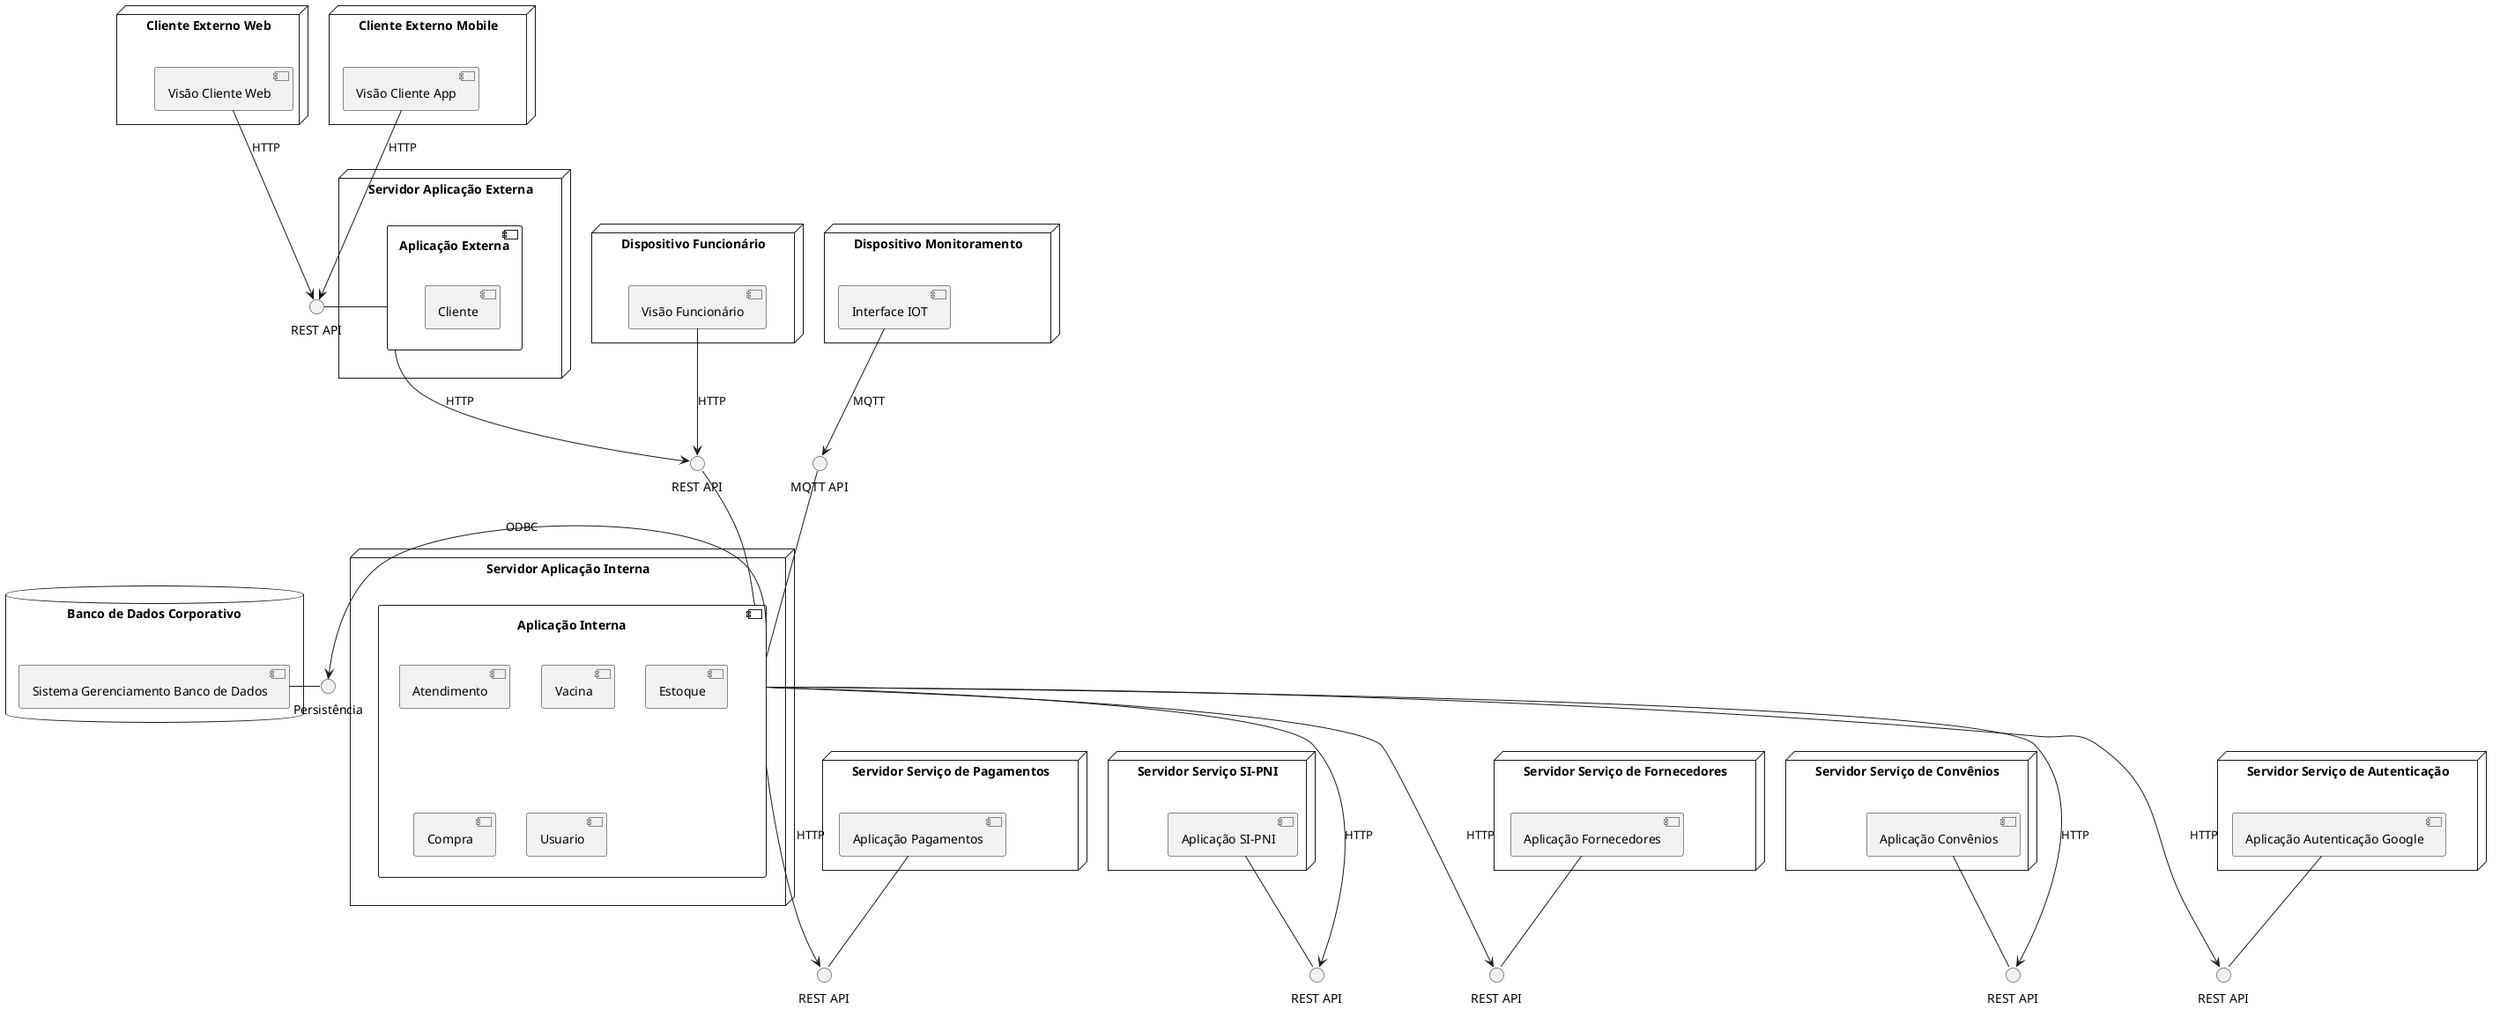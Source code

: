 @startuml

interface "REST API" as restApiAplicacaoInterna
interface "MQTT API" as mqttApiAplicacaoInterna
interface "REST API" as restApiAplicacaoExterna
interface "Persistência" as interfacePersistencia

database bancoDeDados as "Banco de Dados Corporativo" {
    component sistemaGerenciamento as "Sistema Gerenciamento Banco de Dados"
}

sistemaGerenciamento - interfacePersistencia

node clienteWeb as "Cliente Externo Web" {
    component clientViewWeb as "Visão Cliente Web"
}

node clienteMobile as "Cliente Externo Mobile" {
    component clientViewApp as "Visão Cliente App"
}

node servidorExterno as "Servidor Aplicação Externa" {
    component aplicacaoExterna as "Aplicação Externa" {
        component moduloCliente as "Cliente"
    }
}

restApiAplicacaoExterna - aplicacaoExterna
clientViewWeb --> restApiAplicacaoExterna : HTTP
clientViewApp --> restApiAplicacaoExterna : HTTP

node dispositivoMonitoramento as "Dispositivo Monitoramento" {
    component interfaceIOT as "Interface IOT"
}

node dispositivoFuncionario as "Dispositivo Funcionário" {
    component viewFuncionario as "Visão Funcionário"
}

node servidorInterno as "Servidor Aplicação Interna" {
    component aplicacaoInterna as "Aplicação Interna" {
        component moduloAtendimento as "Atendimento"
        component moduloVacina as "Vacina"
        component moduloEstoque as "Estoque"
        component moduloCompra as "Compra"
        component moduloUsuario as "Usuario"
    }
}

mqttApiAplicacaoInterna -- aplicacaoInterna
restApiAplicacaoInterna -- aplicacaoInterna

aplicacaoInterna -> interfacePersistencia : ODBC
aplicacaoExterna --> restApiAplicacaoInterna : HTTP
viewFuncionario --> restApiAplicacaoInterna : HTTP
interfaceIOT --> mqttApiAplicacaoInterna : MQTT

interface "REST API" as restApiAplicacaoPagamento
node servicoPagamento as "Servidor Serviço de Pagamentos" {
    component aplicacaoPagamento as "Aplicação Pagamentos"
}
aplicacaoPagamento -- restApiAplicacaoPagamento

interface "REST API" as restApiAplicacaoSIPNI
node servicoSIPNI as "Servidor Serviço SI-PNI" {
    component aplicacaoSIPNI as "Aplicação SI-PNI"
}
aplicacaoSIPNI -- restApiAplicacaoSIPNI

interface "REST API" as restApiAplicacaoFornecedores
node servicoFornecedores as "Servidor Serviço de Fornecedores" {
    component aplicacaoFornecedores as "Aplicação Fornecedores"
}
aplicacaoFornecedores -- restApiAplicacaoFornecedores

interface "REST API" as restApiAplicacaoConvenios
node servicoConvenios as "Servidor Serviço de Convênios" {
    component aplicacaoConvenios as "Aplicação Convênios"
}
aplicacaoConvenios -- restApiAplicacaoConvenios

interface "REST API" as restApiAplicacaoAutenticacao
node servicoAutenticacao as "Servidor Serviço de Autenticação" {
    component aplicacaoAutenticacao as "Aplicação Autenticação Google"
}
aplicacaoAutenticacao -- restApiAplicacaoAutenticacao

aplicacaoInterna ---> restApiAplicacaoConvenios : HTTP
aplicacaoInterna ---> restApiAplicacaoAutenticacao : HTTP
aplicacaoInterna ---> restApiAplicacaoFornecedores : HTTP
aplicacaoInterna ---> restApiAplicacaoPagamento : HTTP
aplicacaoInterna ---> restApiAplicacaoSIPNI : HTTP



@enduml
